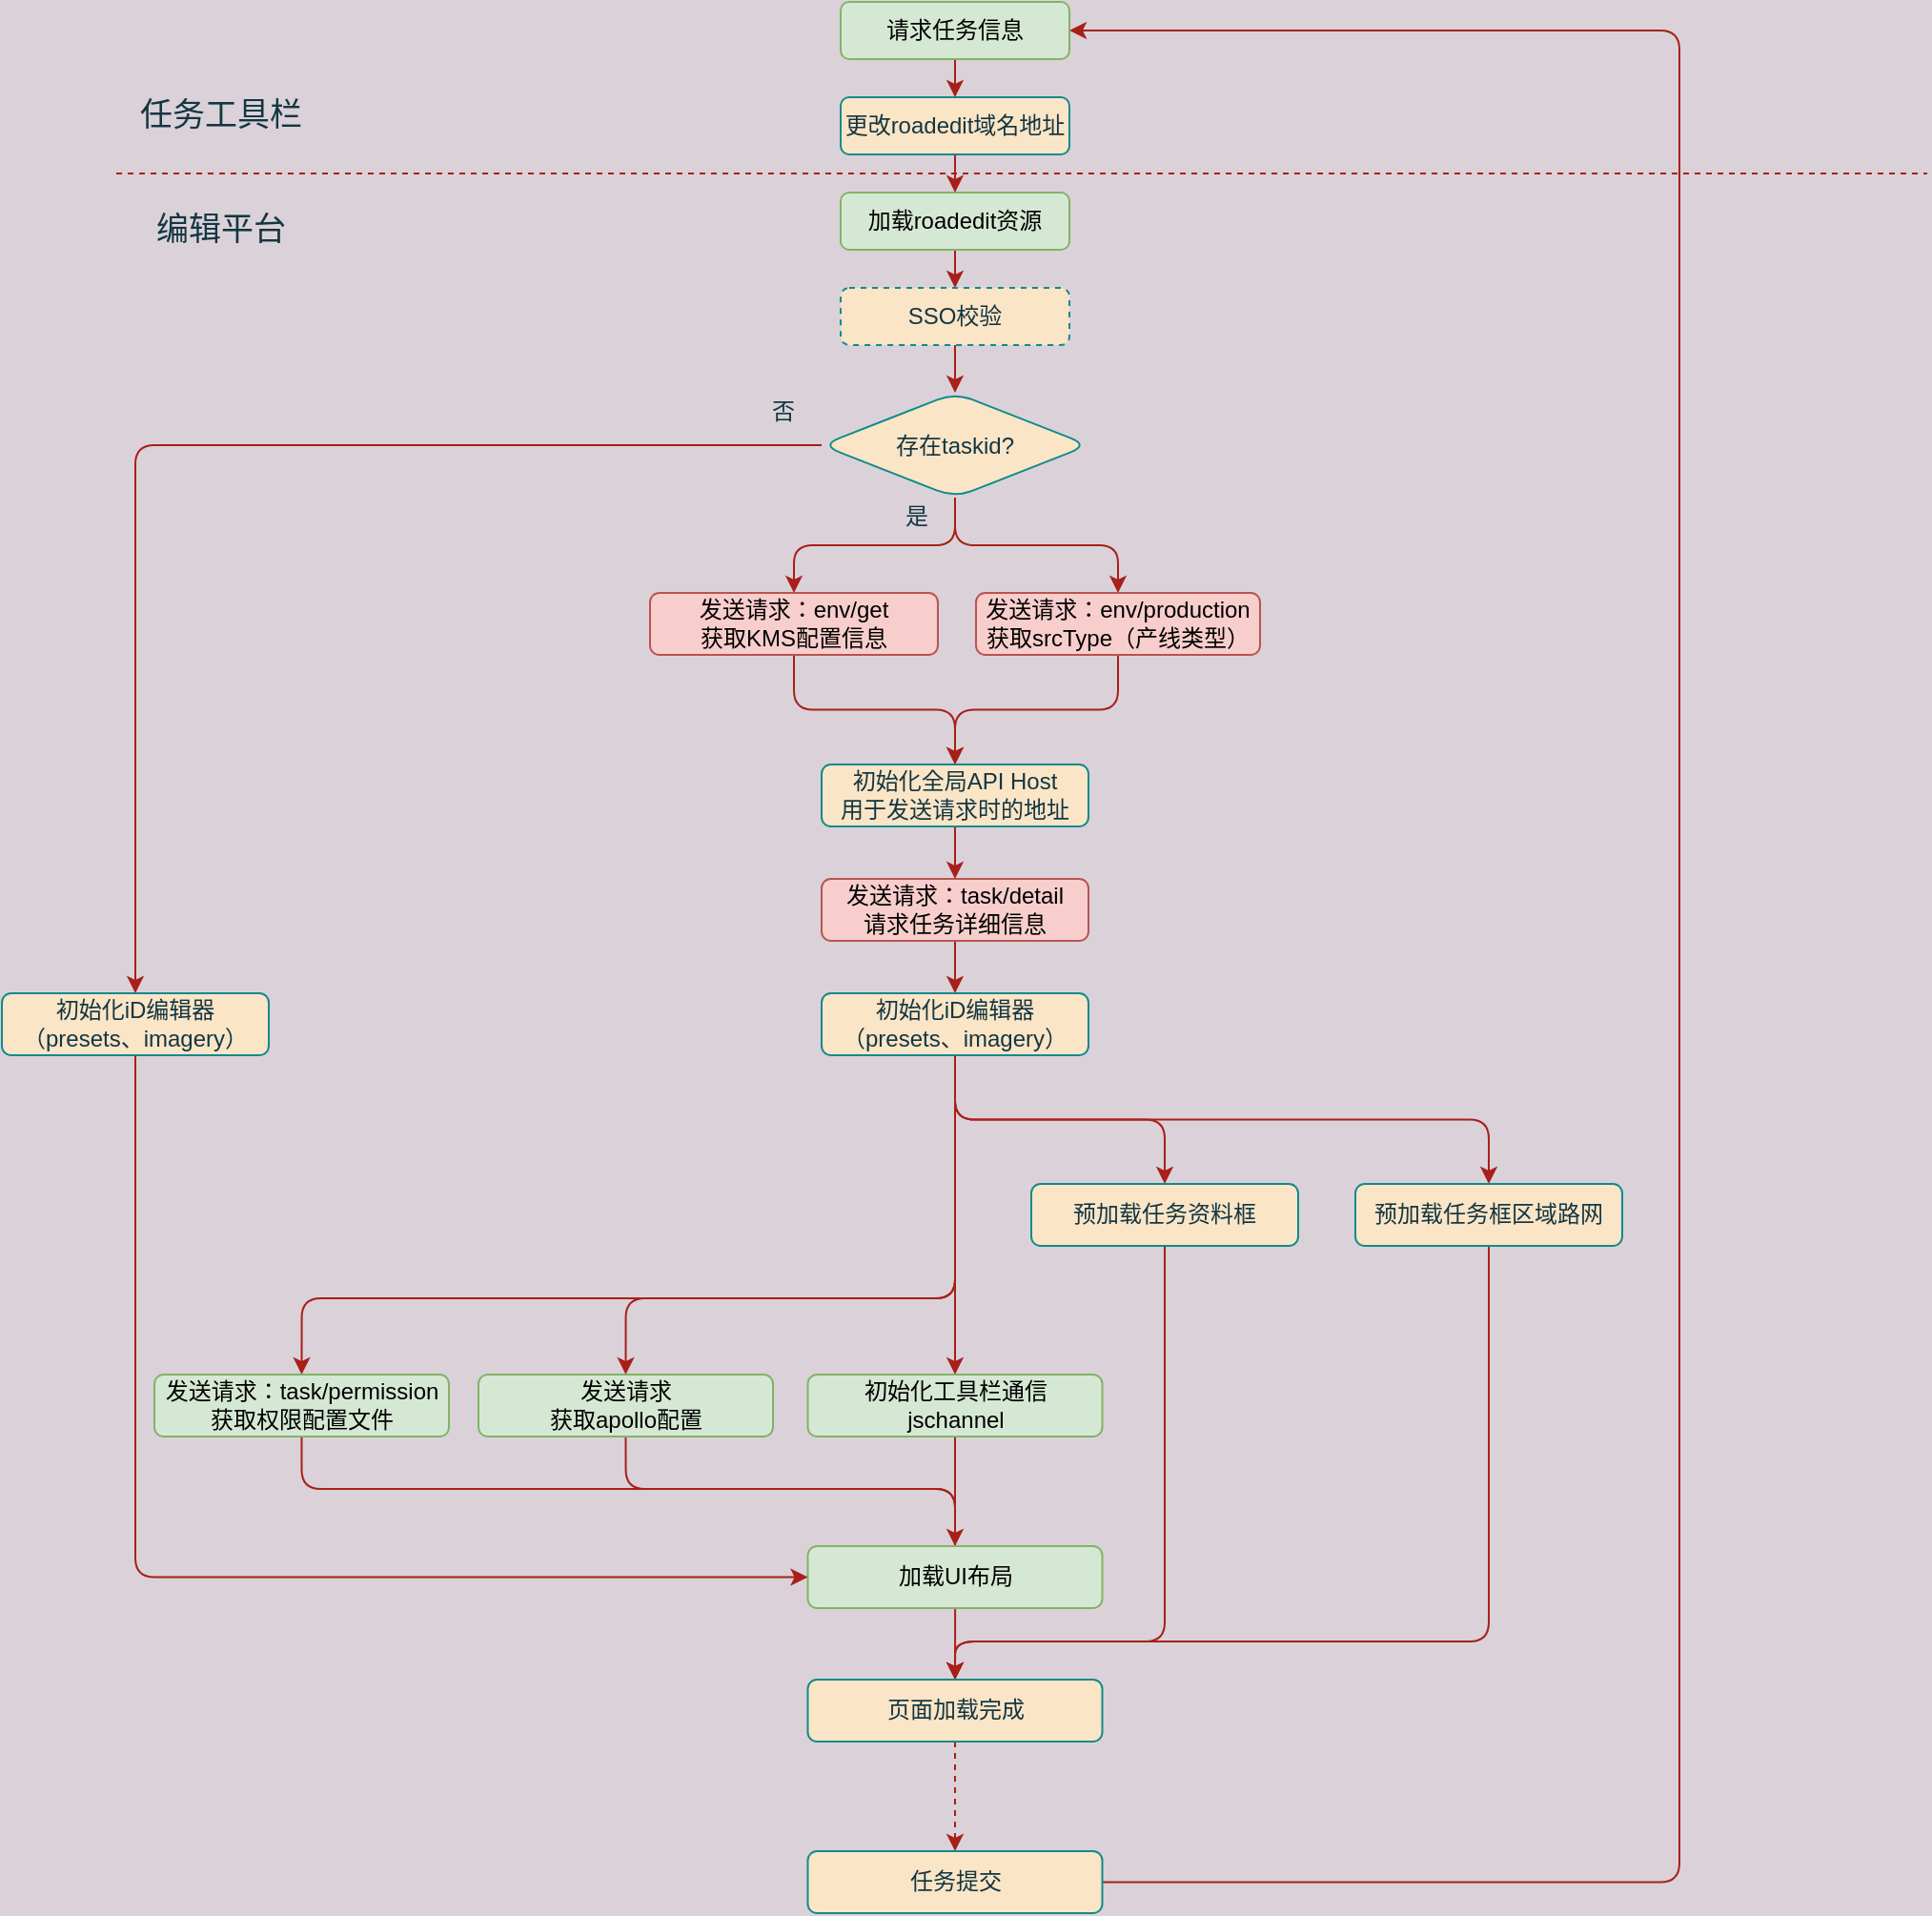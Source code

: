 <mxfile version="14.6.0" type="github">
  <diagram id="C5RBs43oDa-KdzZeNtuy" name="Page-1">
    <mxGraphModel dx="1940" dy="760" grid="1" gridSize="10" guides="1" tooltips="1" connect="1" arrows="1" fold="1" page="1" pageScale="1" pageWidth="827" pageHeight="1169" background="#DAD2D8" math="0" shadow="0">
      <root>
        <mxCell id="WIyWlLk6GJQsqaUBKTNV-0" />
        <mxCell id="WIyWlLk6GJQsqaUBKTNV-1" parent="WIyWlLk6GJQsqaUBKTNV-0" />
        <mxCell id="teyGcw7DqHjlIo54tSY7-1" value="" style="edgeStyle=orthogonalEdgeStyle;curved=0;rounded=1;sketch=0;orthogonalLoop=1;jettySize=auto;html=1;fontColor=#143642;strokeColor=#A8201A;fillColor=#FAE5C7;" edge="1" parent="WIyWlLk6GJQsqaUBKTNV-1" source="WIyWlLk6GJQsqaUBKTNV-3" target="teyGcw7DqHjlIo54tSY7-0">
          <mxGeometry relative="1" as="geometry" />
        </mxCell>
        <mxCell id="WIyWlLk6GJQsqaUBKTNV-3" value="加载roadedit资源" style="rounded=1;whiteSpace=wrap;html=1;fontSize=12;glass=0;strokeWidth=1;shadow=0;fillColor=#d5e8d4;strokeColor=#82b366;" parent="WIyWlLk6GJQsqaUBKTNV-1" vertex="1">
          <mxGeometry x="160" y="120" width="120" height="30" as="geometry" />
        </mxCell>
        <mxCell id="teyGcw7DqHjlIo54tSY7-5" value="" style="edgeStyle=orthogonalEdgeStyle;curved=0;rounded=1;sketch=0;orthogonalLoop=1;jettySize=auto;html=1;fontColor=#143642;strokeColor=#A8201A;fillColor=#FAE5C7;" edge="1" parent="WIyWlLk6GJQsqaUBKTNV-1" source="teyGcw7DqHjlIo54tSY7-0" target="teyGcw7DqHjlIo54tSY7-4">
          <mxGeometry relative="1" as="geometry" />
        </mxCell>
        <mxCell id="teyGcw7DqHjlIo54tSY7-0" value="SSO校验" style="rounded=1;whiteSpace=wrap;html=1;fontSize=12;glass=0;strokeWidth=1;shadow=0;fillColor=#FAE5C7;strokeColor=#0F8B8D;fontColor=#143642;dashed=1;" vertex="1" parent="WIyWlLk6GJQsqaUBKTNV-1">
          <mxGeometry x="160" y="170" width="120" height="30" as="geometry" />
        </mxCell>
        <mxCell id="teyGcw7DqHjlIo54tSY7-7" value="" style="edgeStyle=orthogonalEdgeStyle;curved=0;rounded=1;sketch=0;orthogonalLoop=1;jettySize=auto;html=1;fontColor=#143642;strokeColor=#A8201A;fillColor=#FAE5C7;" edge="1" parent="WIyWlLk6GJQsqaUBKTNV-1" source="teyGcw7DqHjlIo54tSY7-4" target="teyGcw7DqHjlIo54tSY7-6">
          <mxGeometry relative="1" as="geometry" />
        </mxCell>
        <mxCell id="teyGcw7DqHjlIo54tSY7-8" style="edgeStyle=orthogonalEdgeStyle;curved=0;rounded=1;sketch=0;orthogonalLoop=1;jettySize=auto;html=1;exitX=0.5;exitY=1;exitDx=0;exitDy=0;fontColor=#143642;strokeColor=#A8201A;fillColor=#FAE5C7;entryX=0.5;entryY=0;entryDx=0;entryDy=0;" edge="1" parent="WIyWlLk6GJQsqaUBKTNV-1" source="teyGcw7DqHjlIo54tSY7-4" target="teyGcw7DqHjlIo54tSY7-9">
          <mxGeometry relative="1" as="geometry">
            <mxPoint x="260" y="330" as="targetPoint" />
          </mxGeometry>
        </mxCell>
        <mxCell id="teyGcw7DqHjlIo54tSY7-49" style="edgeStyle=orthogonalEdgeStyle;curved=0;rounded=1;sketch=0;orthogonalLoop=1;jettySize=auto;html=1;exitX=0;exitY=0.5;exitDx=0;exitDy=0;entryX=0.5;entryY=0;entryDx=0;entryDy=0;fontSize=17;fontColor=#143642;strokeColor=#A8201A;fillColor=#FAE5C7;" edge="1" parent="WIyWlLk6GJQsqaUBKTNV-1" source="teyGcw7DqHjlIo54tSY7-4" target="teyGcw7DqHjlIo54tSY7-48">
          <mxGeometry relative="1" as="geometry" />
        </mxCell>
        <mxCell id="teyGcw7DqHjlIo54tSY7-4" value="存在taskid?" style="rhombus;whiteSpace=wrap;html=1;rounded=1;shadow=0;fontColor=#143642;strokeColor=#0F8B8D;strokeWidth=1;fillColor=#FAE5C7;glass=0;" vertex="1" parent="WIyWlLk6GJQsqaUBKTNV-1">
          <mxGeometry x="150" y="225" width="140" height="55" as="geometry" />
        </mxCell>
        <mxCell id="teyGcw7DqHjlIo54tSY7-11" value="" style="edgeStyle=orthogonalEdgeStyle;curved=0;rounded=1;sketch=0;orthogonalLoop=1;jettySize=auto;html=1;fontColor=#143642;strokeColor=#A8201A;fillColor=#FAE5C7;" edge="1" parent="WIyWlLk6GJQsqaUBKTNV-1" source="teyGcw7DqHjlIo54tSY7-6" target="teyGcw7DqHjlIo54tSY7-10">
          <mxGeometry relative="1" as="geometry" />
        </mxCell>
        <mxCell id="teyGcw7DqHjlIo54tSY7-6" value="发送请求：env/get&lt;br&gt;获取KMS配置信息" style="whiteSpace=wrap;html=1;rounded=1;shadow=0;strokeColor=#b85450;strokeWidth=1;fillColor=#f8cecc;glass=0;" vertex="1" parent="WIyWlLk6GJQsqaUBKTNV-1">
          <mxGeometry x="60" y="330" width="151" height="32.5" as="geometry" />
        </mxCell>
        <mxCell id="teyGcw7DqHjlIo54tSY7-12" style="edgeStyle=orthogonalEdgeStyle;curved=0;rounded=1;sketch=0;orthogonalLoop=1;jettySize=auto;html=1;exitX=0.5;exitY=1;exitDx=0;exitDy=0;entryX=0.5;entryY=0;entryDx=0;entryDy=0;fontColor=#143642;strokeColor=#A8201A;fillColor=#FAE5C7;" edge="1" parent="WIyWlLk6GJQsqaUBKTNV-1" source="teyGcw7DqHjlIo54tSY7-9" target="teyGcw7DqHjlIo54tSY7-10">
          <mxGeometry relative="1" as="geometry" />
        </mxCell>
        <mxCell id="teyGcw7DqHjlIo54tSY7-9" value="发送请求：env/production&lt;br&gt;获取srcType（产线类型）" style="whiteSpace=wrap;html=1;rounded=1;shadow=0;strokeColor=#b85450;strokeWidth=1;fillColor=#f8cecc;glass=0;" vertex="1" parent="WIyWlLk6GJQsqaUBKTNV-1">
          <mxGeometry x="231" y="330" width="149" height="32.5" as="geometry" />
        </mxCell>
        <mxCell id="teyGcw7DqHjlIo54tSY7-14" value="" style="edgeStyle=orthogonalEdgeStyle;curved=0;rounded=1;sketch=0;orthogonalLoop=1;jettySize=auto;html=1;fontColor=#143642;strokeColor=#A8201A;fillColor=#FAE5C7;" edge="1" parent="WIyWlLk6GJQsqaUBKTNV-1" source="teyGcw7DqHjlIo54tSY7-10" target="teyGcw7DqHjlIo54tSY7-13">
          <mxGeometry relative="1" as="geometry" />
        </mxCell>
        <mxCell id="teyGcw7DqHjlIo54tSY7-10" value="初始化全局API Host&lt;br&gt;用于发送请求时的地址" style="whiteSpace=wrap;html=1;rounded=1;shadow=0;fontColor=#143642;strokeColor=#0F8B8D;strokeWidth=1;fillColor=#FAE5C7;glass=0;" vertex="1" parent="WIyWlLk6GJQsqaUBKTNV-1">
          <mxGeometry x="150" y="420" width="140" height="32.5" as="geometry" />
        </mxCell>
        <mxCell id="teyGcw7DqHjlIo54tSY7-16" value="" style="edgeStyle=orthogonalEdgeStyle;curved=0;rounded=1;sketch=0;orthogonalLoop=1;jettySize=auto;html=1;fontColor=#143642;strokeColor=#A8201A;fillColor=#FAE5C7;" edge="1" parent="WIyWlLk6GJQsqaUBKTNV-1" source="teyGcw7DqHjlIo54tSY7-13" target="teyGcw7DqHjlIo54tSY7-15">
          <mxGeometry relative="1" as="geometry" />
        </mxCell>
        <mxCell id="teyGcw7DqHjlIo54tSY7-13" value="发送请求：task/detail&lt;br&gt;请求任务详细信息" style="whiteSpace=wrap;html=1;rounded=1;shadow=0;strokeColor=#b85450;strokeWidth=1;fillColor=#f8cecc;glass=0;" vertex="1" parent="WIyWlLk6GJQsqaUBKTNV-1">
          <mxGeometry x="150" y="480" width="140" height="32.5" as="geometry" />
        </mxCell>
        <mxCell id="teyGcw7DqHjlIo54tSY7-18" value="" style="edgeStyle=orthogonalEdgeStyle;curved=0;rounded=1;sketch=0;orthogonalLoop=1;jettySize=auto;html=1;fontColor=#143642;strokeColor=#A8201A;fillColor=#FAE5C7;exitX=0.5;exitY=1;exitDx=0;exitDy=0;" edge="1" parent="WIyWlLk6GJQsqaUBKTNV-1" source="teyGcw7DqHjlIo54tSY7-15" target="teyGcw7DqHjlIo54tSY7-17">
          <mxGeometry relative="1" as="geometry" />
        </mxCell>
        <mxCell id="teyGcw7DqHjlIo54tSY7-20" style="edgeStyle=orthogonalEdgeStyle;curved=0;rounded=1;sketch=0;orthogonalLoop=1;jettySize=auto;html=1;exitX=0.5;exitY=1;exitDx=0;exitDy=0;fontColor=#143642;strokeColor=#A8201A;fillColor=#FAE5C7;entryX=0.5;entryY=0;entryDx=0;entryDy=0;" edge="1" parent="WIyWlLk6GJQsqaUBKTNV-1" source="teyGcw7DqHjlIo54tSY7-15" target="teyGcw7DqHjlIo54tSY7-21">
          <mxGeometry relative="1" as="geometry">
            <mxPoint x="120" y="720" as="targetPoint" />
            <Array as="points">
              <mxPoint x="220" y="700" />
              <mxPoint x="-123" y="700" />
            </Array>
          </mxGeometry>
        </mxCell>
        <mxCell id="teyGcw7DqHjlIo54tSY7-22" style="edgeStyle=orthogonalEdgeStyle;curved=0;rounded=1;sketch=0;orthogonalLoop=1;jettySize=auto;html=1;exitX=0.5;exitY=1;exitDx=0;exitDy=0;fontColor=#143642;strokeColor=#A8201A;fillColor=#FAE5C7;entryX=0.5;entryY=0;entryDx=0;entryDy=0;" edge="1" parent="WIyWlLk6GJQsqaUBKTNV-1" source="teyGcw7DqHjlIo54tSY7-15" target="teyGcw7DqHjlIo54tSY7-23">
          <mxGeometry relative="1" as="geometry">
            <mxPoint x="220" y="690" as="targetPoint" />
            <Array as="points">
              <mxPoint x="220" y="700" />
              <mxPoint x="47" y="700" />
            </Array>
          </mxGeometry>
        </mxCell>
        <mxCell id="teyGcw7DqHjlIo54tSY7-24" style="edgeStyle=orthogonalEdgeStyle;curved=0;rounded=1;sketch=0;orthogonalLoop=1;jettySize=auto;html=1;exitX=0.5;exitY=1;exitDx=0;exitDy=0;fontColor=#143642;strokeColor=#A8201A;fillColor=#FAE5C7;" edge="1" parent="WIyWlLk6GJQsqaUBKTNV-1" source="teyGcw7DqHjlIo54tSY7-15" target="teyGcw7DqHjlIo54tSY7-19">
          <mxGeometry relative="1" as="geometry" />
        </mxCell>
        <mxCell id="teyGcw7DqHjlIo54tSY7-25" style="edgeStyle=orthogonalEdgeStyle;curved=0;rounded=1;sketch=0;orthogonalLoop=1;jettySize=auto;html=1;exitX=0.5;exitY=1;exitDx=0;exitDy=0;fontColor=#143642;strokeColor=#A8201A;fillColor=#FAE5C7;entryX=0.5;entryY=0;entryDx=0;entryDy=0;" edge="1" parent="WIyWlLk6GJQsqaUBKTNV-1" source="teyGcw7DqHjlIo54tSY7-15" target="teyGcw7DqHjlIo54tSY7-26">
          <mxGeometry relative="1" as="geometry">
            <mxPoint x="440" y="690" as="targetPoint" />
            <Array as="points">
              <mxPoint x="220" y="740" />
            </Array>
          </mxGeometry>
        </mxCell>
        <mxCell id="teyGcw7DqHjlIo54tSY7-15" value="初始化iD编辑器&lt;br&gt;（presets、imagery）" style="whiteSpace=wrap;html=1;rounded=1;shadow=0;fontColor=#143642;strokeColor=#0F8B8D;strokeWidth=1;fillColor=#FAE5C7;glass=0;" vertex="1" parent="WIyWlLk6GJQsqaUBKTNV-1">
          <mxGeometry x="150" y="540" width="140" height="32.5" as="geometry" />
        </mxCell>
        <mxCell id="teyGcw7DqHjlIo54tSY7-35" style="edgeStyle=orthogonalEdgeStyle;curved=0;rounded=1;sketch=0;orthogonalLoop=1;jettySize=auto;html=1;exitX=0.5;exitY=1;exitDx=0;exitDy=0;entryX=0.5;entryY=0;entryDx=0;entryDy=0;fontColor=#143642;strokeColor=#A8201A;fillColor=#FAE5C7;" edge="1" parent="WIyWlLk6GJQsqaUBKTNV-1" source="teyGcw7DqHjlIo54tSY7-17" target="teyGcw7DqHjlIo54tSY7-33">
          <mxGeometry relative="1" as="geometry">
            <Array as="points">
              <mxPoint x="330" y="880" />
              <mxPoint x="220" y="880" />
            </Array>
          </mxGeometry>
        </mxCell>
        <mxCell id="teyGcw7DqHjlIo54tSY7-17" value="预加载任务资料框" style="whiteSpace=wrap;html=1;rounded=1;shadow=0;fontColor=#143642;strokeColor=#0F8B8D;strokeWidth=1;fillColor=#FAE5C7;glass=0;" vertex="1" parent="WIyWlLk6GJQsqaUBKTNV-1">
          <mxGeometry x="260" y="640" width="140" height="32.5" as="geometry" />
        </mxCell>
        <mxCell id="teyGcw7DqHjlIo54tSY7-36" style="edgeStyle=orthogonalEdgeStyle;curved=0;rounded=1;sketch=0;orthogonalLoop=1;jettySize=auto;html=1;exitX=0.5;exitY=1;exitDx=0;exitDy=0;entryX=0.5;entryY=0;entryDx=0;entryDy=0;fontColor=#143642;strokeColor=#A8201A;fillColor=#FAE5C7;" edge="1" parent="WIyWlLk6GJQsqaUBKTNV-1" source="teyGcw7DqHjlIo54tSY7-19" target="teyGcw7DqHjlIo54tSY7-33">
          <mxGeometry relative="1" as="geometry">
            <Array as="points">
              <mxPoint x="500" y="880" />
              <mxPoint x="220" y="880" />
            </Array>
          </mxGeometry>
        </mxCell>
        <mxCell id="teyGcw7DqHjlIo54tSY7-19" value="预加载任务框区域路网" style="whiteSpace=wrap;html=1;rounded=1;shadow=0;fontColor=#143642;strokeColor=#0F8B8D;strokeWidth=1;fillColor=#FAE5C7;glass=0;" vertex="1" parent="WIyWlLk6GJQsqaUBKTNV-1">
          <mxGeometry x="430" y="640" width="140" height="32.5" as="geometry" />
        </mxCell>
        <mxCell id="teyGcw7DqHjlIo54tSY7-28" value="" style="edgeStyle=orthogonalEdgeStyle;curved=0;rounded=1;sketch=0;orthogonalLoop=1;jettySize=auto;html=1;fontColor=#143642;strokeColor=#A8201A;fillColor=#FAE5C7;" edge="1" parent="WIyWlLk6GJQsqaUBKTNV-1" source="teyGcw7DqHjlIo54tSY7-21" target="teyGcw7DqHjlIo54tSY7-27">
          <mxGeometry relative="1" as="geometry">
            <Array as="points">
              <mxPoint x="-123" y="800" />
              <mxPoint x="220" y="800" />
            </Array>
          </mxGeometry>
        </mxCell>
        <mxCell id="teyGcw7DqHjlIo54tSY7-21" value="发送请求：task/permission&lt;br&gt;获取权限配置文件" style="whiteSpace=wrap;html=1;rounded=1;shadow=0;strokeColor=#82b366;strokeWidth=1;fillColor=#d5e8d4;glass=0;" vertex="1" parent="WIyWlLk6GJQsqaUBKTNV-1">
          <mxGeometry x="-200" y="740" width="154.5" height="32.5" as="geometry" />
        </mxCell>
        <mxCell id="teyGcw7DqHjlIo54tSY7-29" style="edgeStyle=orthogonalEdgeStyle;curved=0;rounded=1;sketch=0;orthogonalLoop=1;jettySize=auto;html=1;exitX=0.5;exitY=1;exitDx=0;exitDy=0;fontColor=#143642;strokeColor=#A8201A;fillColor=#FAE5C7;" edge="1" parent="WIyWlLk6GJQsqaUBKTNV-1" source="teyGcw7DqHjlIo54tSY7-23">
          <mxGeometry relative="1" as="geometry">
            <mxPoint x="220" y="850" as="targetPoint" />
            <Array as="points">
              <mxPoint x="47" y="800" />
              <mxPoint x="220" y="800" />
            </Array>
          </mxGeometry>
        </mxCell>
        <mxCell id="teyGcw7DqHjlIo54tSY7-23" value="发送请求&lt;br&gt;获取apollo配置" style="whiteSpace=wrap;html=1;rounded=1;shadow=0;strokeColor=#82b366;strokeWidth=1;fillColor=#d5e8d4;glass=0;" vertex="1" parent="WIyWlLk6GJQsqaUBKTNV-1">
          <mxGeometry x="-30" y="740" width="154.5" height="32.5" as="geometry" />
        </mxCell>
        <mxCell id="teyGcw7DqHjlIo54tSY7-30" style="edgeStyle=orthogonalEdgeStyle;curved=0;rounded=1;sketch=0;orthogonalLoop=1;jettySize=auto;html=1;exitX=0.5;exitY=1;exitDx=0;exitDy=0;fontColor=#143642;strokeColor=#A8201A;fillColor=#FAE5C7;" edge="1" parent="WIyWlLk6GJQsqaUBKTNV-1" source="teyGcw7DqHjlIo54tSY7-26">
          <mxGeometry relative="1" as="geometry">
            <mxPoint x="220" y="850" as="targetPoint" />
          </mxGeometry>
        </mxCell>
        <mxCell id="teyGcw7DqHjlIo54tSY7-26" value="初始化工具栏通信&lt;br&gt;jschannel" style="whiteSpace=wrap;html=1;rounded=1;shadow=0;strokeColor=#82b366;strokeWidth=1;fillColor=#d5e8d4;glass=0;" vertex="1" parent="WIyWlLk6GJQsqaUBKTNV-1">
          <mxGeometry x="142.75" y="740" width="154.5" height="32.5" as="geometry" />
        </mxCell>
        <mxCell id="teyGcw7DqHjlIo54tSY7-34" value="" style="edgeStyle=orthogonalEdgeStyle;curved=0;rounded=1;sketch=0;orthogonalLoop=1;jettySize=auto;html=1;fontColor=#143642;strokeColor=#A8201A;fillColor=#FAE5C7;" edge="1" parent="WIyWlLk6GJQsqaUBKTNV-1" source="teyGcw7DqHjlIo54tSY7-27" target="teyGcw7DqHjlIo54tSY7-33">
          <mxGeometry relative="1" as="geometry" />
        </mxCell>
        <mxCell id="teyGcw7DqHjlIo54tSY7-27" value="加载UI布局" style="whiteSpace=wrap;html=1;rounded=1;shadow=0;strokeColor=#82b366;strokeWidth=1;fillColor=#d5e8d4;glass=0;" vertex="1" parent="WIyWlLk6GJQsqaUBKTNV-1">
          <mxGeometry x="142.75" y="830" width="154.5" height="32.5" as="geometry" />
        </mxCell>
        <mxCell id="teyGcw7DqHjlIo54tSY7-37" style="edgeStyle=orthogonalEdgeStyle;curved=0;rounded=1;sketch=0;orthogonalLoop=1;jettySize=auto;html=1;exitX=0.5;exitY=1;exitDx=0;exitDy=0;fontColor=#143642;strokeColor=#A8201A;fillColor=#FAE5C7;dashed=1;" edge="1" parent="WIyWlLk6GJQsqaUBKTNV-1" source="teyGcw7DqHjlIo54tSY7-33">
          <mxGeometry relative="1" as="geometry">
            <mxPoint x="220" y="990" as="targetPoint" />
          </mxGeometry>
        </mxCell>
        <mxCell id="teyGcw7DqHjlIo54tSY7-33" value="页面加载完成" style="whiteSpace=wrap;html=1;rounded=1;shadow=0;fontColor=#143642;strokeColor=#0F8B8D;strokeWidth=1;fillColor=#FAE5C7;glass=0;" vertex="1" parent="WIyWlLk6GJQsqaUBKTNV-1">
          <mxGeometry x="142.75" y="900" width="154.5" height="32.5" as="geometry" />
        </mxCell>
        <mxCell id="teyGcw7DqHjlIo54tSY7-43" style="edgeStyle=orthogonalEdgeStyle;curved=0;rounded=1;sketch=0;orthogonalLoop=1;jettySize=auto;html=1;exitX=1;exitY=0.5;exitDx=0;exitDy=0;entryX=1;entryY=0.5;entryDx=0;entryDy=0;fontColor=#143642;strokeColor=#A8201A;fillColor=#FAE5C7;" edge="1" parent="WIyWlLk6GJQsqaUBKTNV-1" source="teyGcw7DqHjlIo54tSY7-38" target="teyGcw7DqHjlIo54tSY7-41">
          <mxGeometry relative="1" as="geometry">
            <Array as="points">
              <mxPoint x="600" y="1006" />
              <mxPoint x="600" y="35" />
            </Array>
          </mxGeometry>
        </mxCell>
        <mxCell id="teyGcw7DqHjlIo54tSY7-38" value="任务提交" style="whiteSpace=wrap;html=1;rounded=1;shadow=0;fontColor=#143642;strokeColor=#0F8B8D;strokeWidth=1;fillColor=#FAE5C7;glass=0;" vertex="1" parent="WIyWlLk6GJQsqaUBKTNV-1">
          <mxGeometry x="142.75" y="990" width="154.5" height="32.5" as="geometry" />
        </mxCell>
        <mxCell id="teyGcw7DqHjlIo54tSY7-40" style="edgeStyle=orthogonalEdgeStyle;curved=0;rounded=1;sketch=0;orthogonalLoop=1;jettySize=auto;html=1;exitX=0.5;exitY=1;exitDx=0;exitDy=0;entryX=0.5;entryY=0;entryDx=0;entryDy=0;fontColor=#143642;strokeColor=#A8201A;fillColor=#FAE5C7;" edge="1" parent="WIyWlLk6GJQsqaUBKTNV-1" source="teyGcw7DqHjlIo54tSY7-39" target="WIyWlLk6GJQsqaUBKTNV-3">
          <mxGeometry relative="1" as="geometry" />
        </mxCell>
        <mxCell id="teyGcw7DqHjlIo54tSY7-39" value="更改roadedit域名地址" style="rounded=1;whiteSpace=wrap;html=1;fontSize=12;glass=0;strokeWidth=1;shadow=0;fillColor=#FAE5C7;strokeColor=#0F8B8D;fontColor=#143642;" vertex="1" parent="WIyWlLk6GJQsqaUBKTNV-1">
          <mxGeometry x="160" y="70" width="120" height="30" as="geometry" />
        </mxCell>
        <mxCell id="teyGcw7DqHjlIo54tSY7-42" style="edgeStyle=orthogonalEdgeStyle;curved=0;rounded=1;sketch=0;orthogonalLoop=1;jettySize=auto;html=1;exitX=0.5;exitY=1;exitDx=0;exitDy=0;entryX=0.5;entryY=0;entryDx=0;entryDy=0;fontColor=#143642;strokeColor=#A8201A;fillColor=#FAE5C7;" edge="1" parent="WIyWlLk6GJQsqaUBKTNV-1" source="teyGcw7DqHjlIo54tSY7-41" target="teyGcw7DqHjlIo54tSY7-39">
          <mxGeometry relative="1" as="geometry" />
        </mxCell>
        <mxCell id="teyGcw7DqHjlIo54tSY7-41" value="请求任务信息" style="rounded=1;whiteSpace=wrap;html=1;fontSize=12;glass=0;strokeWidth=1;shadow=0;fillColor=#d5e8d4;strokeColor=#82b366;" vertex="1" parent="WIyWlLk6GJQsqaUBKTNV-1">
          <mxGeometry x="160" y="20" width="120" height="30" as="geometry" />
        </mxCell>
        <mxCell id="teyGcw7DqHjlIo54tSY7-44" value="" style="endArrow=none;dashed=1;html=1;fontColor=#143642;strokeColor=#A8201A;fillColor=#FAE5C7;" edge="1" parent="WIyWlLk6GJQsqaUBKTNV-1">
          <mxGeometry width="50" height="50" relative="1" as="geometry">
            <mxPoint x="-220" y="110" as="sourcePoint" />
            <mxPoint x="730" y="110" as="targetPoint" />
          </mxGeometry>
        </mxCell>
        <mxCell id="teyGcw7DqHjlIo54tSY7-45" value="任务工具栏" style="text;html=1;strokeColor=none;fillColor=none;align=center;verticalAlign=middle;whiteSpace=wrap;rounded=0;sketch=0;fontColor=#143642;fontSize=17;" vertex="1" parent="WIyWlLk6GJQsqaUBKTNV-1">
          <mxGeometry x="-220" y="70" width="110" height="20" as="geometry" />
        </mxCell>
        <mxCell id="teyGcw7DqHjlIo54tSY7-46" value="编辑平台" style="text;html=1;strokeColor=none;fillColor=none;align=center;verticalAlign=middle;whiteSpace=wrap;rounded=0;sketch=0;fontColor=#143642;fontSize=17;" vertex="1" parent="WIyWlLk6GJQsqaUBKTNV-1">
          <mxGeometry x="-220" y="130" width="110" height="20" as="geometry" />
        </mxCell>
        <mxCell id="teyGcw7DqHjlIo54tSY7-50" style="edgeStyle=orthogonalEdgeStyle;curved=0;rounded=1;sketch=0;orthogonalLoop=1;jettySize=auto;html=1;exitX=0.5;exitY=1;exitDx=0;exitDy=0;entryX=0;entryY=0.5;entryDx=0;entryDy=0;fontSize=17;fontColor=#143642;strokeColor=#A8201A;fillColor=#FAE5C7;" edge="1" parent="WIyWlLk6GJQsqaUBKTNV-1" source="teyGcw7DqHjlIo54tSY7-48" target="teyGcw7DqHjlIo54tSY7-27">
          <mxGeometry relative="1" as="geometry" />
        </mxCell>
        <mxCell id="teyGcw7DqHjlIo54tSY7-48" value="初始化iD编辑器&lt;br&gt;（presets、imagery）" style="whiteSpace=wrap;html=1;rounded=1;shadow=0;fontColor=#143642;strokeColor=#0F8B8D;strokeWidth=1;fillColor=#FAE5C7;glass=0;" vertex="1" parent="WIyWlLk6GJQsqaUBKTNV-1">
          <mxGeometry x="-280" y="540" width="140" height="32.5" as="geometry" />
        </mxCell>
        <mxCell id="teyGcw7DqHjlIo54tSY7-51" value="否" style="text;html=1;strokeColor=none;fillColor=none;align=center;verticalAlign=middle;whiteSpace=wrap;rounded=0;sketch=0;fontSize=12;fontColor=#143642;" vertex="1" parent="WIyWlLk6GJQsqaUBKTNV-1">
          <mxGeometry x="110" y="225" width="40" height="20" as="geometry" />
        </mxCell>
        <mxCell id="teyGcw7DqHjlIo54tSY7-52" value="是" style="text;html=1;strokeColor=none;fillColor=none;align=center;verticalAlign=middle;whiteSpace=wrap;rounded=0;sketch=0;fontSize=12;fontColor=#143642;" vertex="1" parent="WIyWlLk6GJQsqaUBKTNV-1">
          <mxGeometry x="180" y="280" width="40" height="20" as="geometry" />
        </mxCell>
      </root>
    </mxGraphModel>
  </diagram>
</mxfile>
